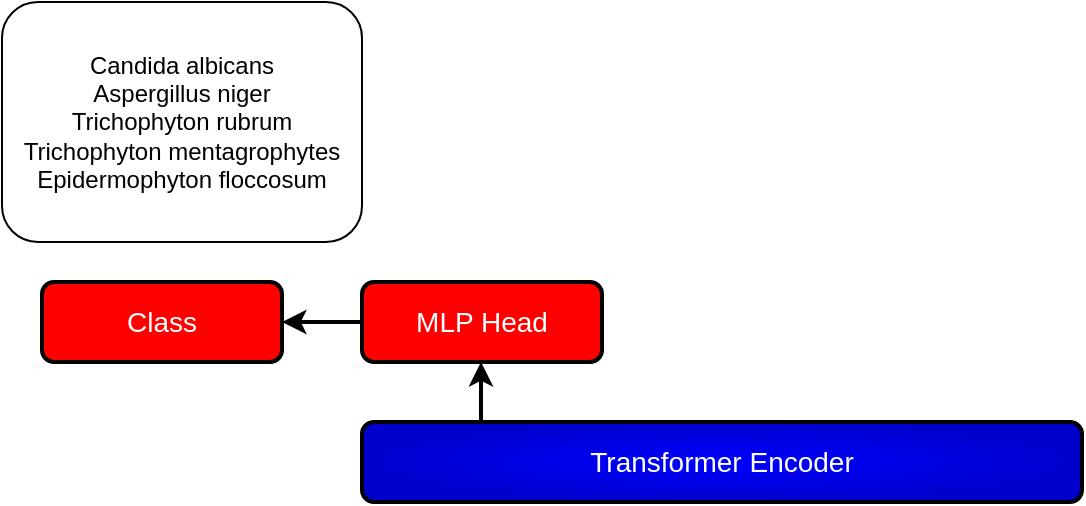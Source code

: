 <mxfile version="22.1.12" type="github">
  <diagram name="Page-1" id="Ea_9fSqsjjMecgLwj58H">
    <mxGraphModel dx="1856" dy="1625" grid="1" gridSize="10" guides="1" tooltips="1" connect="1" arrows="1" fold="1" page="1" pageScale="1" pageWidth="850" pageHeight="1100" math="0" shadow="0">
      <root>
        <mxCell id="0" />
        <mxCell id="1" parent="0" />
        <mxCell id="gaeaorsED8IPTLiIA-SD-1" value="Transformer Encoder" style="rounded=1;whiteSpace=wrap;html=1;strokeWidth=2;fillColor=#0000FF;fontSize=14;glass=0;shadow=0;perimeterSpacing=0;fontColor=#FFFFFF;gradientColor=#0000CC;gradientDirection=radial;fontStyle=0" vertex="1" parent="1">
          <mxGeometry x="-120" y="-50" width="360" height="40" as="geometry" />
        </mxCell>
        <mxCell id="gaeaorsED8IPTLiIA-SD-6" style="edgeStyle=orthogonalEdgeStyle;rounded=0;orthogonalLoop=1;jettySize=auto;html=1;strokeWidth=2;startArrow=classic;startFill=1;endArrow=none;endFill=0;" edge="1" parent="1">
          <mxGeometry relative="1" as="geometry">
            <mxPoint x="-60.5" y="-50" as="targetPoint" />
            <mxPoint x="-60.5" y="-80" as="sourcePoint" />
          </mxGeometry>
        </mxCell>
        <mxCell id="gaeaorsED8IPTLiIA-SD-7" style="edgeStyle=orthogonalEdgeStyle;rounded=0;orthogonalLoop=1;jettySize=auto;html=1;exitX=0;exitY=0.5;exitDx=0;exitDy=0;strokeWidth=2;" edge="1" parent="1" source="gaeaorsED8IPTLiIA-SD-3">
          <mxGeometry relative="1" as="geometry">
            <mxPoint x="-160" y="-100" as="targetPoint" />
          </mxGeometry>
        </mxCell>
        <mxCell id="gaeaorsED8IPTLiIA-SD-3" value="MLP Head" style="rounded=1;whiteSpace=wrap;html=1;strokeWidth=2;fillColor=#FF0000;fontSize=14;glass=0;shadow=0;perimeterSpacing=0;fontColor=#FFFFFF;gradientColor=#FF0000;gradientDirection=radial;fontStyle=0" vertex="1" parent="1">
          <mxGeometry x="-120" y="-120" width="120" height="40" as="geometry" />
        </mxCell>
        <mxCell id="gaeaorsED8IPTLiIA-SD-4" value="Class" style="rounded=1;whiteSpace=wrap;html=1;strokeWidth=2;fillColor=#FF0000;fontSize=14;glass=0;shadow=0;perimeterSpacing=0;fontColor=#FFFFFF;gradientColor=#FF0000;gradientDirection=radial;fontStyle=0" vertex="1" parent="1">
          <mxGeometry x="-280" y="-120" width="120" height="40" as="geometry" />
        </mxCell>
        <mxCell id="gaeaorsED8IPTLiIA-SD-12" value="Candida albicans&lt;br&gt;Aspergillus niger&lt;br&gt;Trichophyton rubrum&lt;br&gt;Trichophyton mentagrophytes&lt;br&gt;Epidermophyton floccosum" style="rounded=1;whiteSpace=wrap;html=1;labelBackgroundColor=none;" vertex="1" parent="1">
          <mxGeometry x="-300" y="-260" width="180" height="120" as="geometry" />
        </mxCell>
      </root>
    </mxGraphModel>
  </diagram>
</mxfile>

